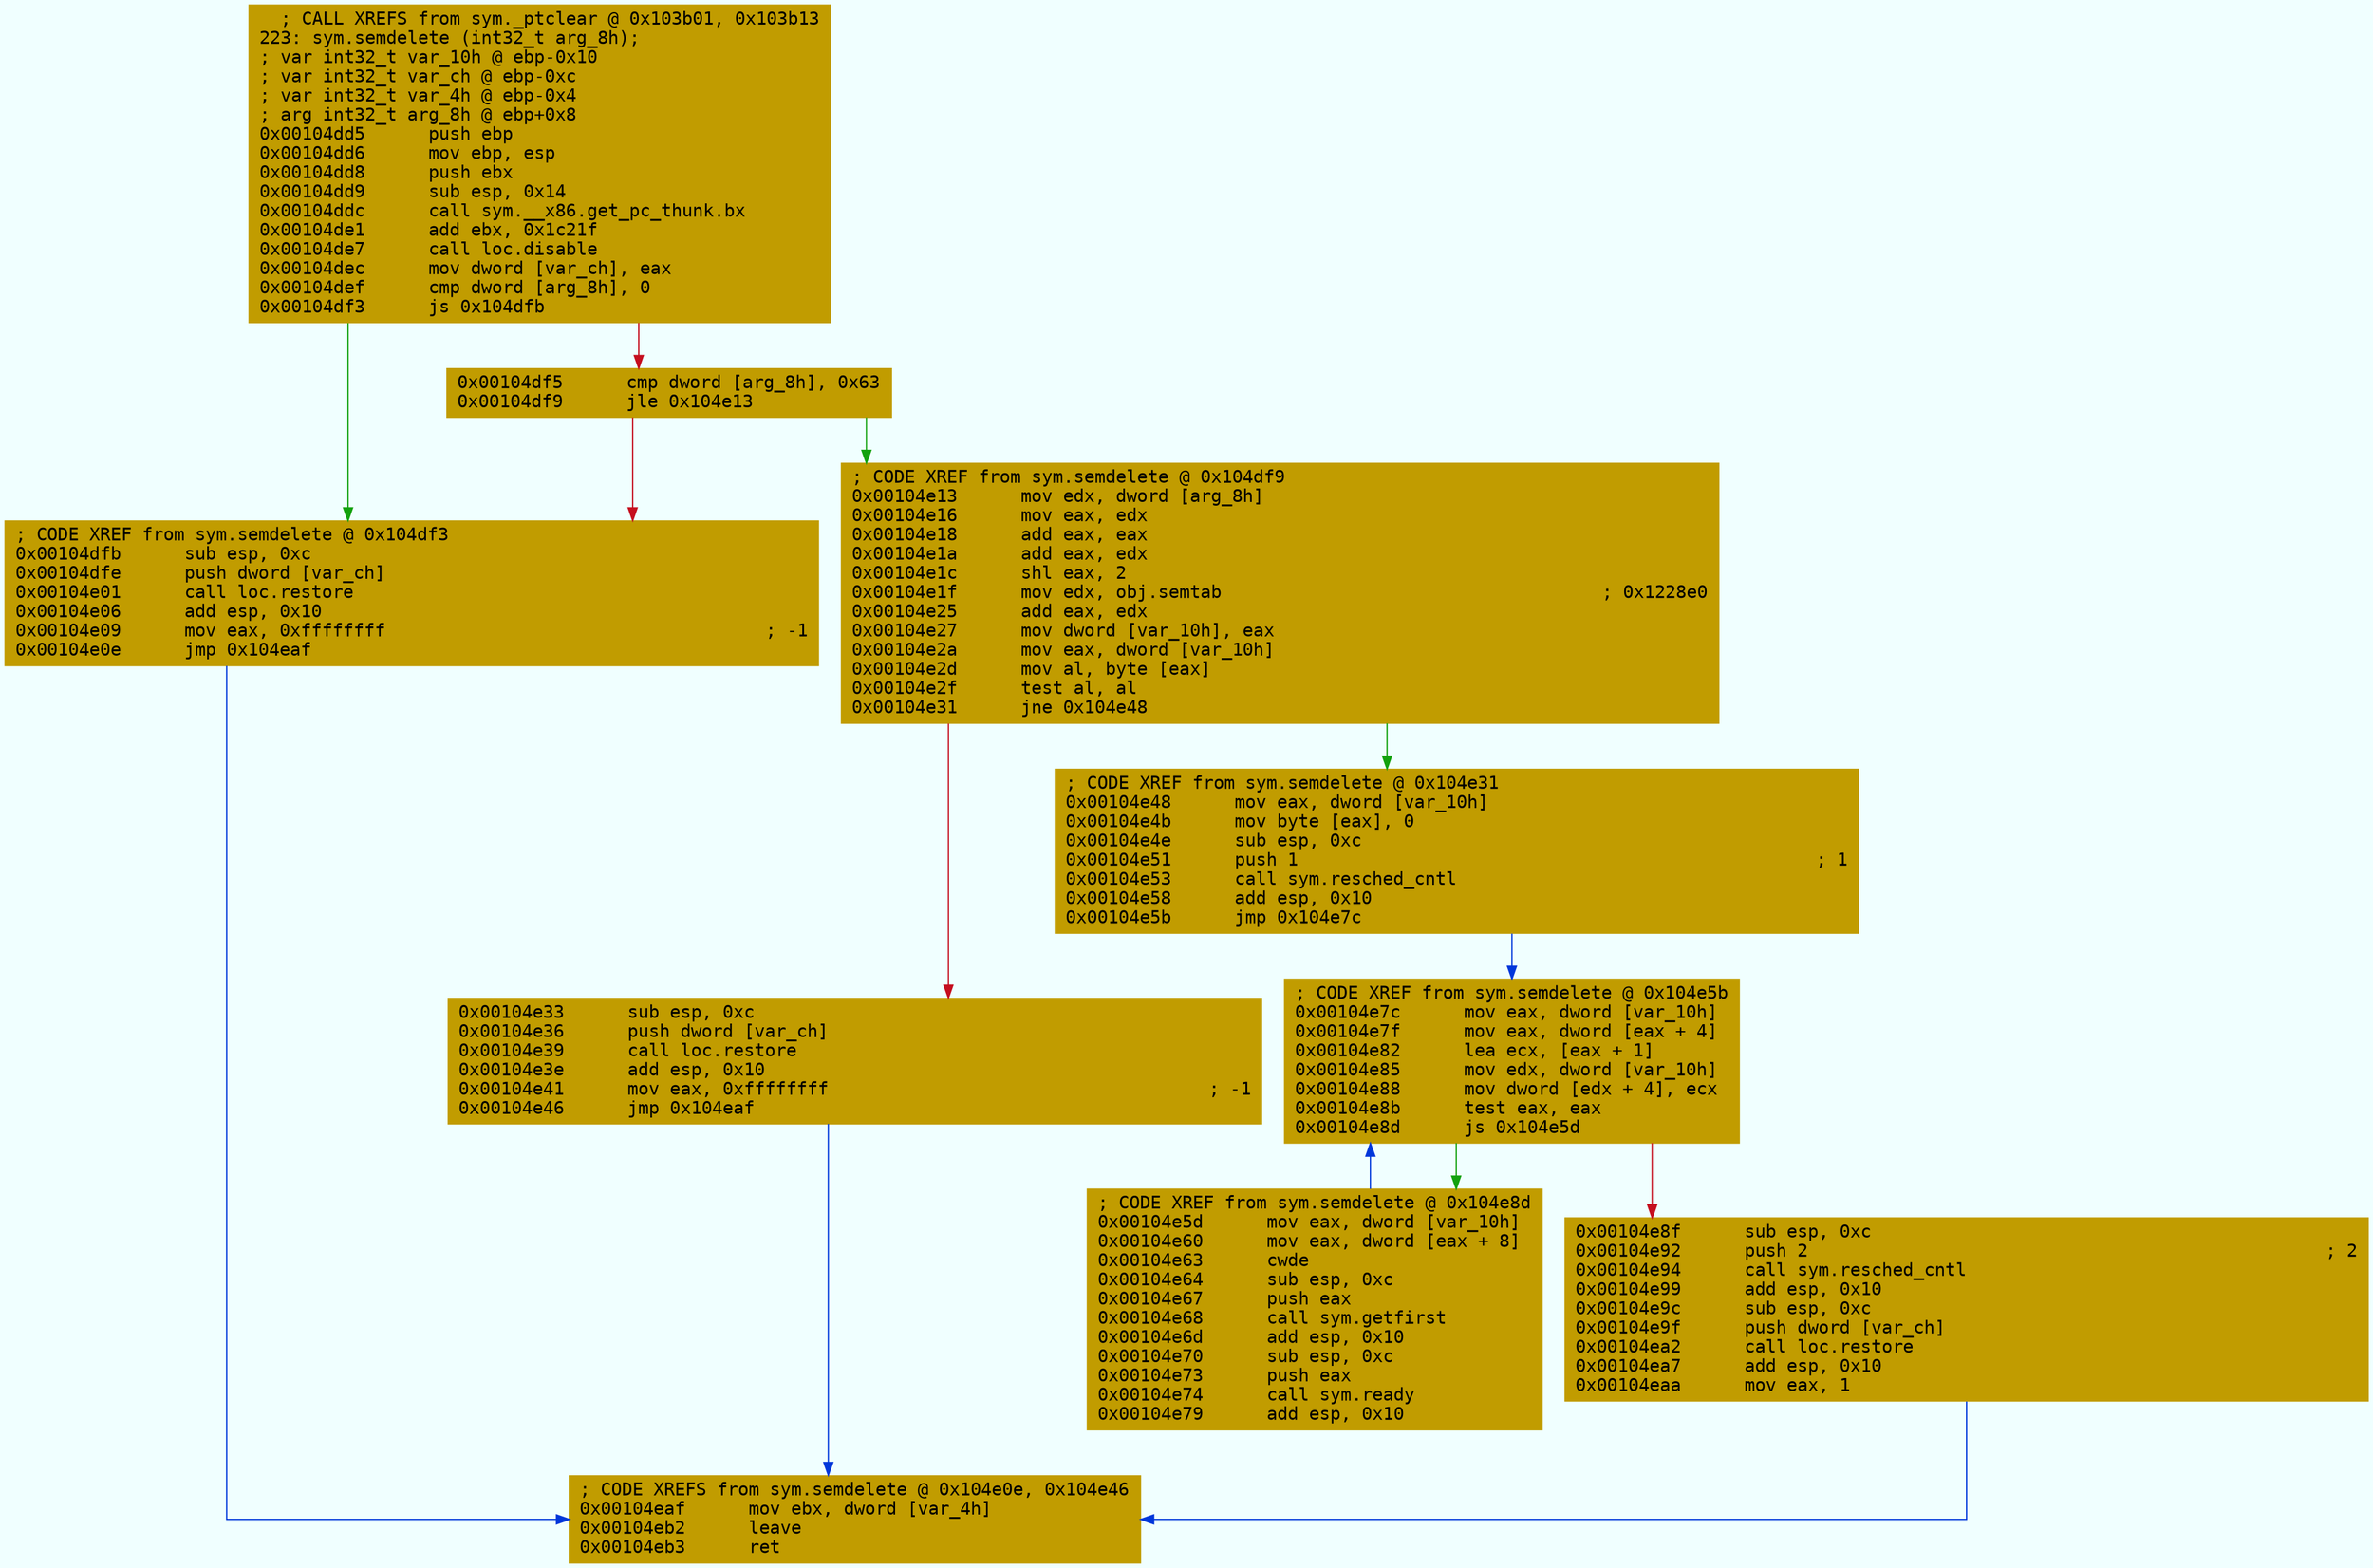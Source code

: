 digraph code {
	graph [bgcolor=azure fontsize=8 fontname="Courier" splines="ortho"];
	node [fillcolor=gray style=filled shape=box];
	edge [arrowhead="normal"];
	"0x00104dd5" [URL="sym.semdelete/0x00104dd5", fillcolor="#c19c00",color="#c19c00", fontname="Courier",label="  ; CALL XREFS from sym._ptclear @ 0x103b01, 0x103b13\l223: sym.semdelete (int32_t arg_8h);\l; var int32_t var_10h @ ebp-0x10\l; var int32_t var_ch @ ebp-0xc\l; var int32_t var_4h @ ebp-0x4\l; arg int32_t arg_8h @ ebp+0x8\l0x00104dd5      push ebp\l0x00104dd6      mov ebp, esp\l0x00104dd8      push ebx\l0x00104dd9      sub esp, 0x14\l0x00104ddc      call sym.__x86.get_pc_thunk.bx\l0x00104de1      add ebx, 0x1c21f\l0x00104de7      call loc.disable\l0x00104dec      mov dword [var_ch], eax\l0x00104def      cmp dword [arg_8h], 0\l0x00104df3      js 0x104dfb\l"]
	"0x00104df5" [URL="sym.semdelete/0x00104df5", fillcolor="#c19c00",color="#c19c00", fontname="Courier",label="0x00104df5      cmp dword [arg_8h], 0x63\l0x00104df9      jle 0x104e13\l"]
	"0x00104dfb" [URL="sym.semdelete/0x00104dfb", fillcolor="#c19c00",color="#c19c00", fontname="Courier",label="; CODE XREF from sym.semdelete @ 0x104df3\l0x00104dfb      sub esp, 0xc\l0x00104dfe      push dword [var_ch]\l0x00104e01      call loc.restore\l0x00104e06      add esp, 0x10\l0x00104e09      mov eax, 0xffffffff                                    ; -1\l0x00104e0e      jmp 0x104eaf\l"]
	"0x00104e13" [URL="sym.semdelete/0x00104e13", fillcolor="#c19c00",color="#c19c00", fontname="Courier",label="; CODE XREF from sym.semdelete @ 0x104df9\l0x00104e13      mov edx, dword [arg_8h]\l0x00104e16      mov eax, edx\l0x00104e18      add eax, eax\l0x00104e1a      add eax, edx\l0x00104e1c      shl eax, 2\l0x00104e1f      mov edx, obj.semtab                                    ; 0x1228e0\l0x00104e25      add eax, edx\l0x00104e27      mov dword [var_10h], eax\l0x00104e2a      mov eax, dword [var_10h]\l0x00104e2d      mov al, byte [eax]\l0x00104e2f      test al, al\l0x00104e31      jne 0x104e48\l"]
	"0x00104e33" [URL="sym.semdelete/0x00104e33", fillcolor="#c19c00",color="#c19c00", fontname="Courier",label="0x00104e33      sub esp, 0xc\l0x00104e36      push dword [var_ch]\l0x00104e39      call loc.restore\l0x00104e3e      add esp, 0x10\l0x00104e41      mov eax, 0xffffffff                                    ; -1\l0x00104e46      jmp 0x104eaf\l"]
	"0x00104e48" [URL="sym.semdelete/0x00104e48", fillcolor="#c19c00",color="#c19c00", fontname="Courier",label="; CODE XREF from sym.semdelete @ 0x104e31\l0x00104e48      mov eax, dword [var_10h]\l0x00104e4b      mov byte [eax], 0\l0x00104e4e      sub esp, 0xc\l0x00104e51      push 1                                                 ; 1\l0x00104e53      call sym.resched_cntl\l0x00104e58      add esp, 0x10\l0x00104e5b      jmp 0x104e7c\l"]
	"0x00104e5d" [URL="sym.semdelete/0x00104e5d", fillcolor="#c19c00",color="#c19c00", fontname="Courier",label="; CODE XREF from sym.semdelete @ 0x104e8d\l0x00104e5d      mov eax, dword [var_10h]\l0x00104e60      mov eax, dword [eax + 8]\l0x00104e63      cwde\l0x00104e64      sub esp, 0xc\l0x00104e67      push eax\l0x00104e68      call sym.getfirst\l0x00104e6d      add esp, 0x10\l0x00104e70      sub esp, 0xc\l0x00104e73      push eax\l0x00104e74      call sym.ready\l0x00104e79      add esp, 0x10\l"]
	"0x00104e7c" [URL="sym.semdelete/0x00104e7c", fillcolor="#c19c00",color="#c19c00", fontname="Courier",label="; CODE XREF from sym.semdelete @ 0x104e5b\l0x00104e7c      mov eax, dword [var_10h]\l0x00104e7f      mov eax, dword [eax + 4]\l0x00104e82      lea ecx, [eax + 1]\l0x00104e85      mov edx, dword [var_10h]\l0x00104e88      mov dword [edx + 4], ecx\l0x00104e8b      test eax, eax\l0x00104e8d      js 0x104e5d\l"]
	"0x00104e8f" [URL="sym.semdelete/0x00104e8f", fillcolor="#c19c00",color="#c19c00", fontname="Courier",label="0x00104e8f      sub esp, 0xc\l0x00104e92      push 2                                                 ; 2\l0x00104e94      call sym.resched_cntl\l0x00104e99      add esp, 0x10\l0x00104e9c      sub esp, 0xc\l0x00104e9f      push dword [var_ch]\l0x00104ea2      call loc.restore\l0x00104ea7      add esp, 0x10\l0x00104eaa      mov eax, 1\l"]
	"0x00104eaf" [URL="sym.semdelete/0x00104eaf", fillcolor="#c19c00",color="#c19c00", fontname="Courier",label="; CODE XREFS from sym.semdelete @ 0x104e0e, 0x104e46\l0x00104eaf      mov ebx, dword [var_4h]\l0x00104eb2      leave\l0x00104eb3      ret\l"]
        "0x00104dd5" -> "0x00104dfb" [color="#13a10e"];
        "0x00104dd5" -> "0x00104df5" [color="#c50f1f"];
        "0x00104df5" -> "0x00104e13" [color="#13a10e"];
        "0x00104df5" -> "0x00104dfb" [color="#c50f1f"];
        "0x00104dfb" -> "0x00104eaf" [color="#0037da"];
        "0x00104e13" -> "0x00104e48" [color="#13a10e"];
        "0x00104e13" -> "0x00104e33" [color="#c50f1f"];
        "0x00104e33" -> "0x00104eaf" [color="#0037da"];
        "0x00104e48" -> "0x00104e7c" [color="#0037da"];
        "0x00104e5d" -> "0x00104e7c" [color="#0037da"];
        "0x00104e7c" -> "0x00104e5d" [color="#13a10e"];
        "0x00104e7c" -> "0x00104e8f" [color="#c50f1f"];
        "0x00104e8f" -> "0x00104eaf" [color="#0037da"];
}
